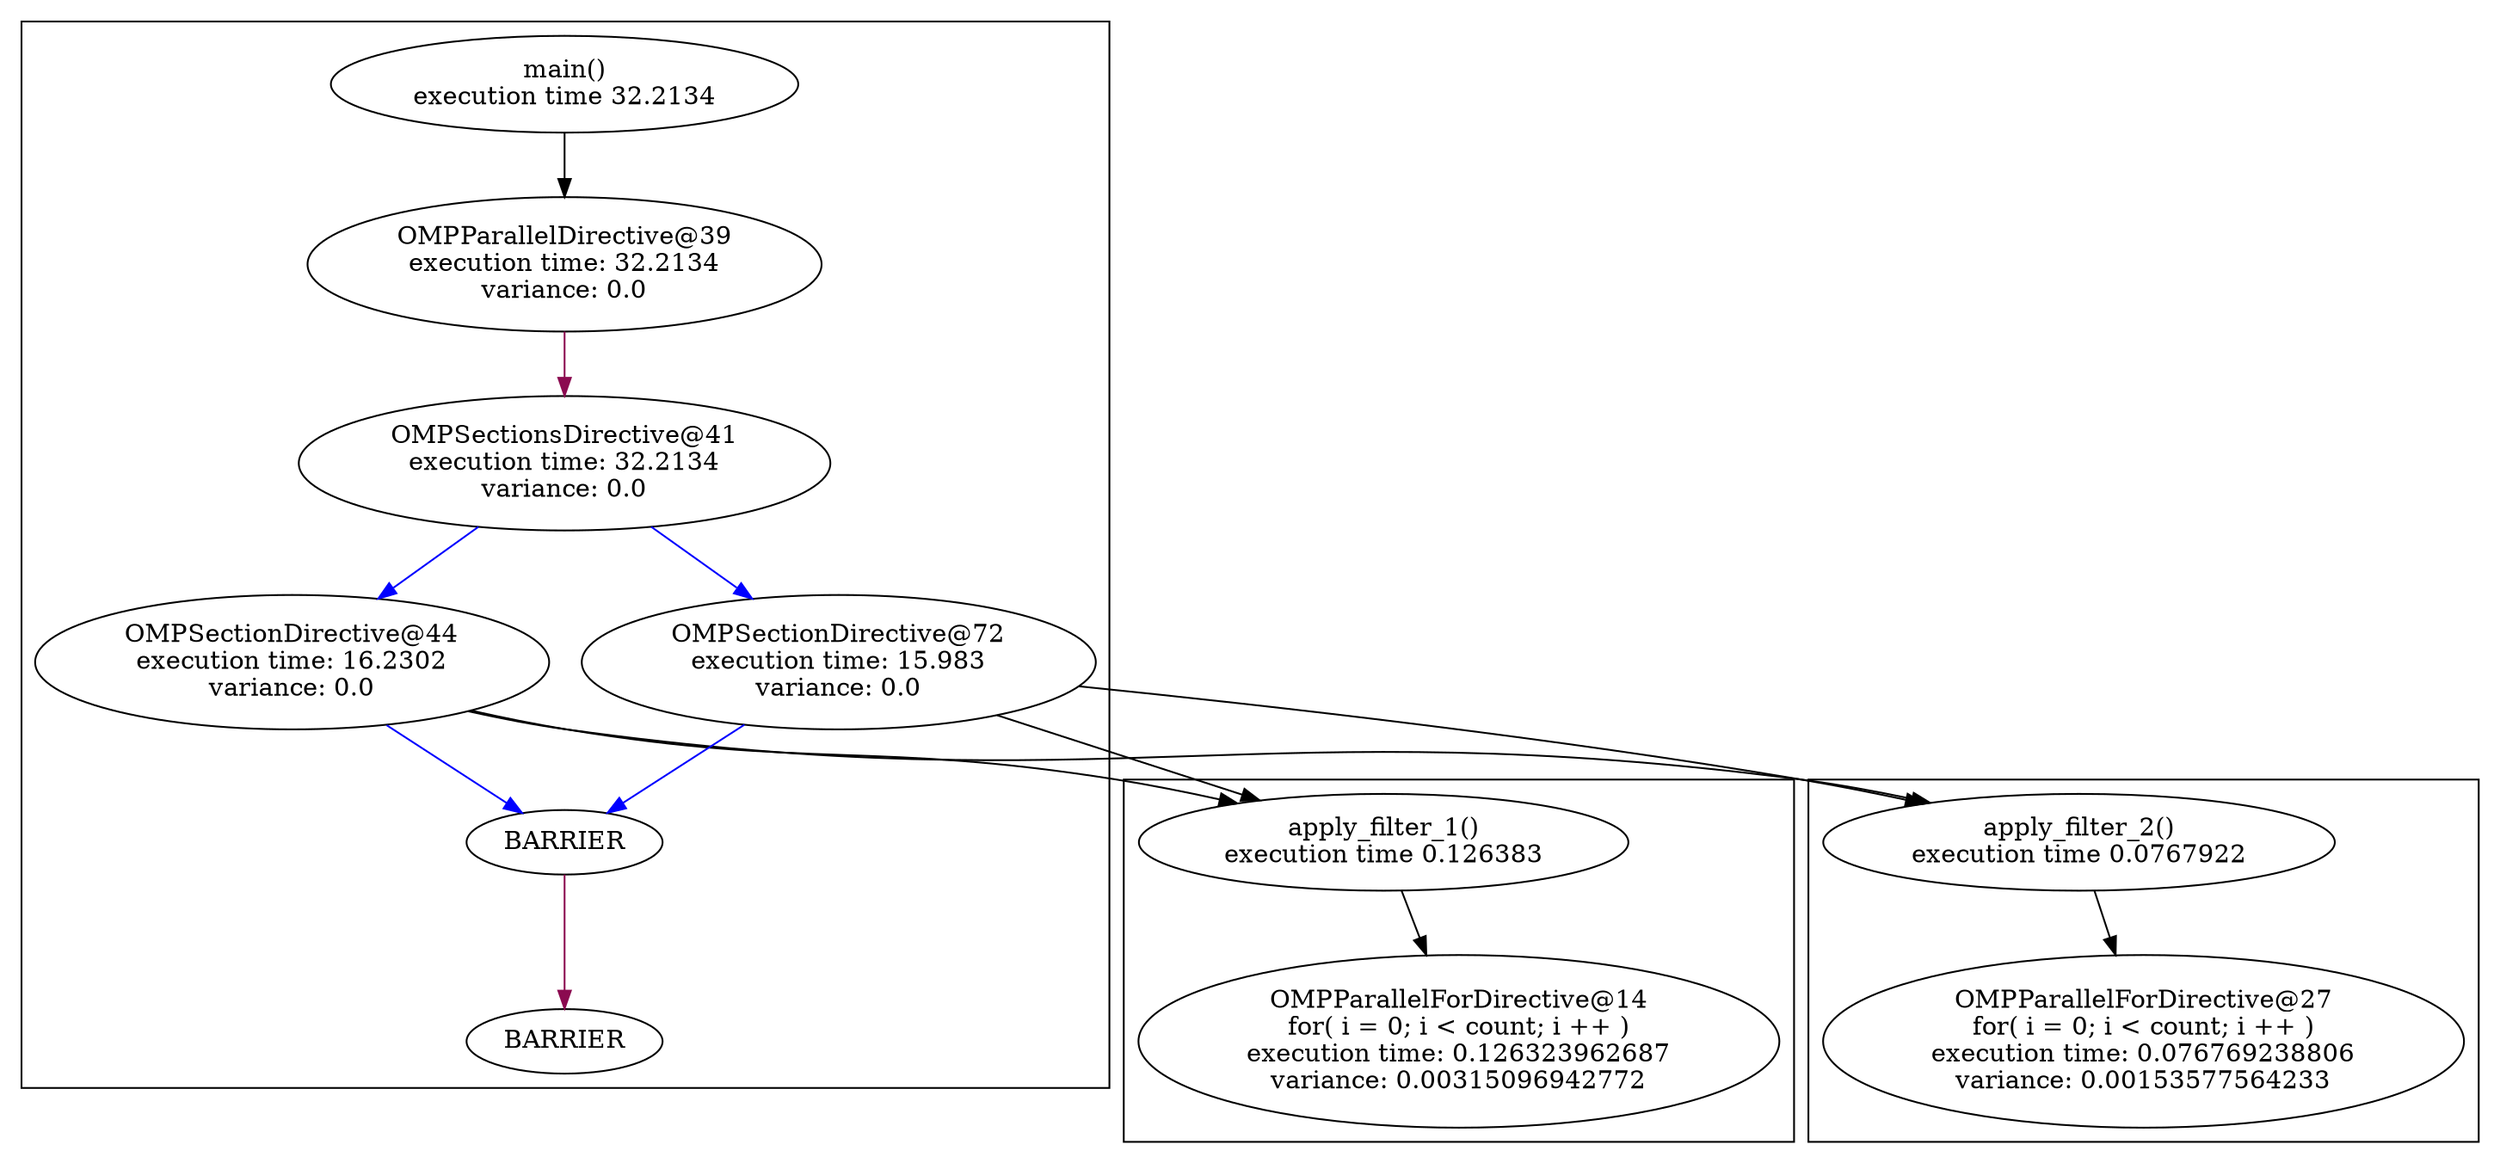 digraph G {
	graph [bb="0,0,1174,644",
		compound=true
	];
	node [label="\N"];
	subgraph cluster_0 {
		graph [bb="534,8,846,210"];
		11		 [height=0.74639,
			label="apply_filter_1()\nexecution time 0.126383",
			pos="656,175",
			root=11,
			width=3.1506];
		14		 [height=1.3356,
			label="OMPParallelForDirective@14\nfor( i = 0; i < count; i ++ )\nexecution time: 0.126323962687\nvariance: 0.00315096942772",
			pos="690,64",
			root=11,
			width=4.0942];
		11 -> 14		 [pos="e,675.34,111.99 664.06,148.17 666.56,140.13 669.43,130.93 672.33,121.65"];
	}
	subgraph cluster_1 {
		graph [bb="854,8,1166,210"];
		27		 [height=1.3356,
			label="OMPParallelForDirective@27\nfor( i = 0; i < count; i ++ )\nexecution time: 0.076769238806\nvariance: 0.00153577564233",
			pos="1010,64",
			root=23,
			width=4.0942];
		23		 [height=0.74639,
			label="apply_filter_2()\nexecution time 0.0767922",
			pos="981,175",
			root=23,
			width=3.2888];
		23 -> 27		 [pos="e,997.5,111.99 987.87,148.17 989.99,140.22 992.41,131.13 994.85,121.94"];
	}
	subgraph cluster_2 {
		graph [bb="8,38,526,636"];
		"41_end"		 [height=0.5,
			label=BARRIER,
			pos="267,175",
			root=35,
			width=1.4305];
		"39_end"		 [height=0.5,
			label=BARRIER,
			pos="267,64",
			root=35,
			width=1.4305];
		"41_end" -> "39_end"		 [color=deeppink4,
			pos="e,267,82.271 267,156.97 267,139.71 267,112.74 267,92.462"];
		39		 [height=1.041,
			label="OMPParallelDirective@39\nexecution time: 32.2134\nvariance: 0.0",
			pos="267,500",
			root=35,
			width=3.346];
		41		 [height=1.041,
			label="OMPSectionsDirective@41\nexecution time: 32.2134\nvariance: 0.0",
			pos="267,388",
			root=35,
			width=3.4507];
		39 -> 41		 [color=deeppink4,
			pos="e,267,425.84 267,462.37 267,453.93 267,444.83 267,436.01"];
		44		 [height=1.041,
			label="OMPSectionDirective@44\nexecution time: 16.2302\nvariance: 0.0",
			pos="137,276",
			root=35,
			width=3.346];
		44 -> "41_end"		 [color=blue1,
			pos="e,246.58,191.55 181.74,240.93 200.5,226.64 221.77,210.45 238.37,197.8"];
		35		 [height=0.74639,
			label="main()\nexecution time 32.2134",
			pos="267,601",
			root=35,
			width=3.0026];
		35 -> 39		 [pos="e,267,537.63 267,573.99 267,565.91 267,556.75 267,547.72"];
		41 -> 44		 [color=blue1,
			pos="e,177.63,311.38 226.22,352.5 213.28,341.54 198.83,329.32 185.4,317.96"];
		72		 [height=1.041,
			label="OMPSectionDirective@72\nexecution time: 15.983\nvariance: 0.0",
			pos="397,276",
			root=35,
			width=3.346];
		41 -> 72		 [color=blue1,
			pos="e,356.37,311.38 307.78,352.5 320.72,341.54 335.17,329.32 348.6,317.96"];
		72 -> "41_end"		 [color=blue1,
			pos="e,287.42,191.55 352.26,240.93 333.5,226.64 312.23,210.45 295.63,197.8"];
	}
	44 -> 11	 [pos="e,587.79,196.51 220.76,248.89 236.03,244.78 251.91,240.93 267,238 382.4,215.61 414.45,231.6 530,210 545.68,207.07 562.26,203.18 \
578.06,199.08"];
	44 -> 23	 [pos="e,911.53,196.87 219.23,248.53 234.94,244.35 251.37,240.56 267,238 522.99,196 593.54,249.01 850,210 866.89,207.43 884.76,203.58 901.69,\
199.38"];
	72 -> 11	 [pos="e,597.97,198.18 471.57,246.5 508.47,232.39 552.68,215.49 588.56,201.78"];
	72 -> 23	 [pos="e,908.58,196.33 509.29,262.42 601.32,251.26 734.71,233.16 850,210 865.83,206.82 882.61,202.9 898.68,198.86"];
}
